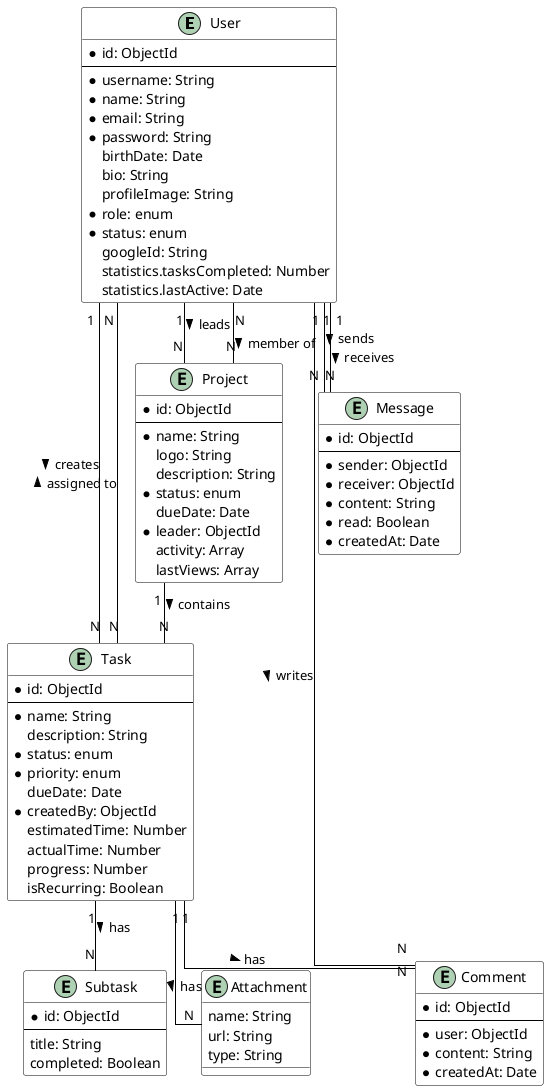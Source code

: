 @startuml Database Schema

' Styling
skinparam linetype ortho
skinparam class {
    BackgroundColor White
    ArrowColor Black
    BorderColor Black
}

' Entities
entity "User" as user {
    * id: ObjectId
    --
    * username: String
    * name: String
    * email: String
    * password: String
    birthDate: Date
    bio: String
    profileImage: String
    * role: enum
    * status: enum
    googleId: String
    statistics.tasksCompleted: Number
    statistics.lastActive: Date
}

entity "Task" as task {
    * id: ObjectId
    --
    * name: String
    description: String
    * status: enum
    * priority: enum
    dueDate: Date
    * createdBy: ObjectId
    estimatedTime: Number
    actualTime: Number
    progress: Number
    isRecurring: Boolean
}

entity "Project" as project {
    * id: ObjectId
    --
    * name: String
    logo: String
    description: String
    * status: enum
    dueDate: Date
    * leader: ObjectId
    activity: Array
    lastViews: Array
}

entity "Message" as message {
    * id: ObjectId
    --
    * sender: ObjectId
    * receiver: ObjectId
    * content: String
    * read: Boolean
    * createdAt: Date
}

entity "Comment" as comment {
    * id: ObjectId
    --
    * user: ObjectId
    * content: String
    * createdAt: Date
}

entity "Subtask" as subtask {
    * id: ObjectId
    --
    title: String
    completed: Boolean
}

entity "Attachment" as attachment {
    name: String
    url: String
    type: String
}

' Relationships
user "1" -- "N" task : creates >
user "1" -- "N" project : leads >
user "N" -- "N" project : member of >
user "1" -- "N" message : sends >
user "1" -- "N" message : receives >
user "1" -- "N" comment : writes >

project "1" -- "N" task : contains >

task "1" -- "N" subtask : has >
task "1" -- "N" attachment : has >
task "1" -- "N" comment : has >
task "N" -- "N" user : assigned to >

@enduml